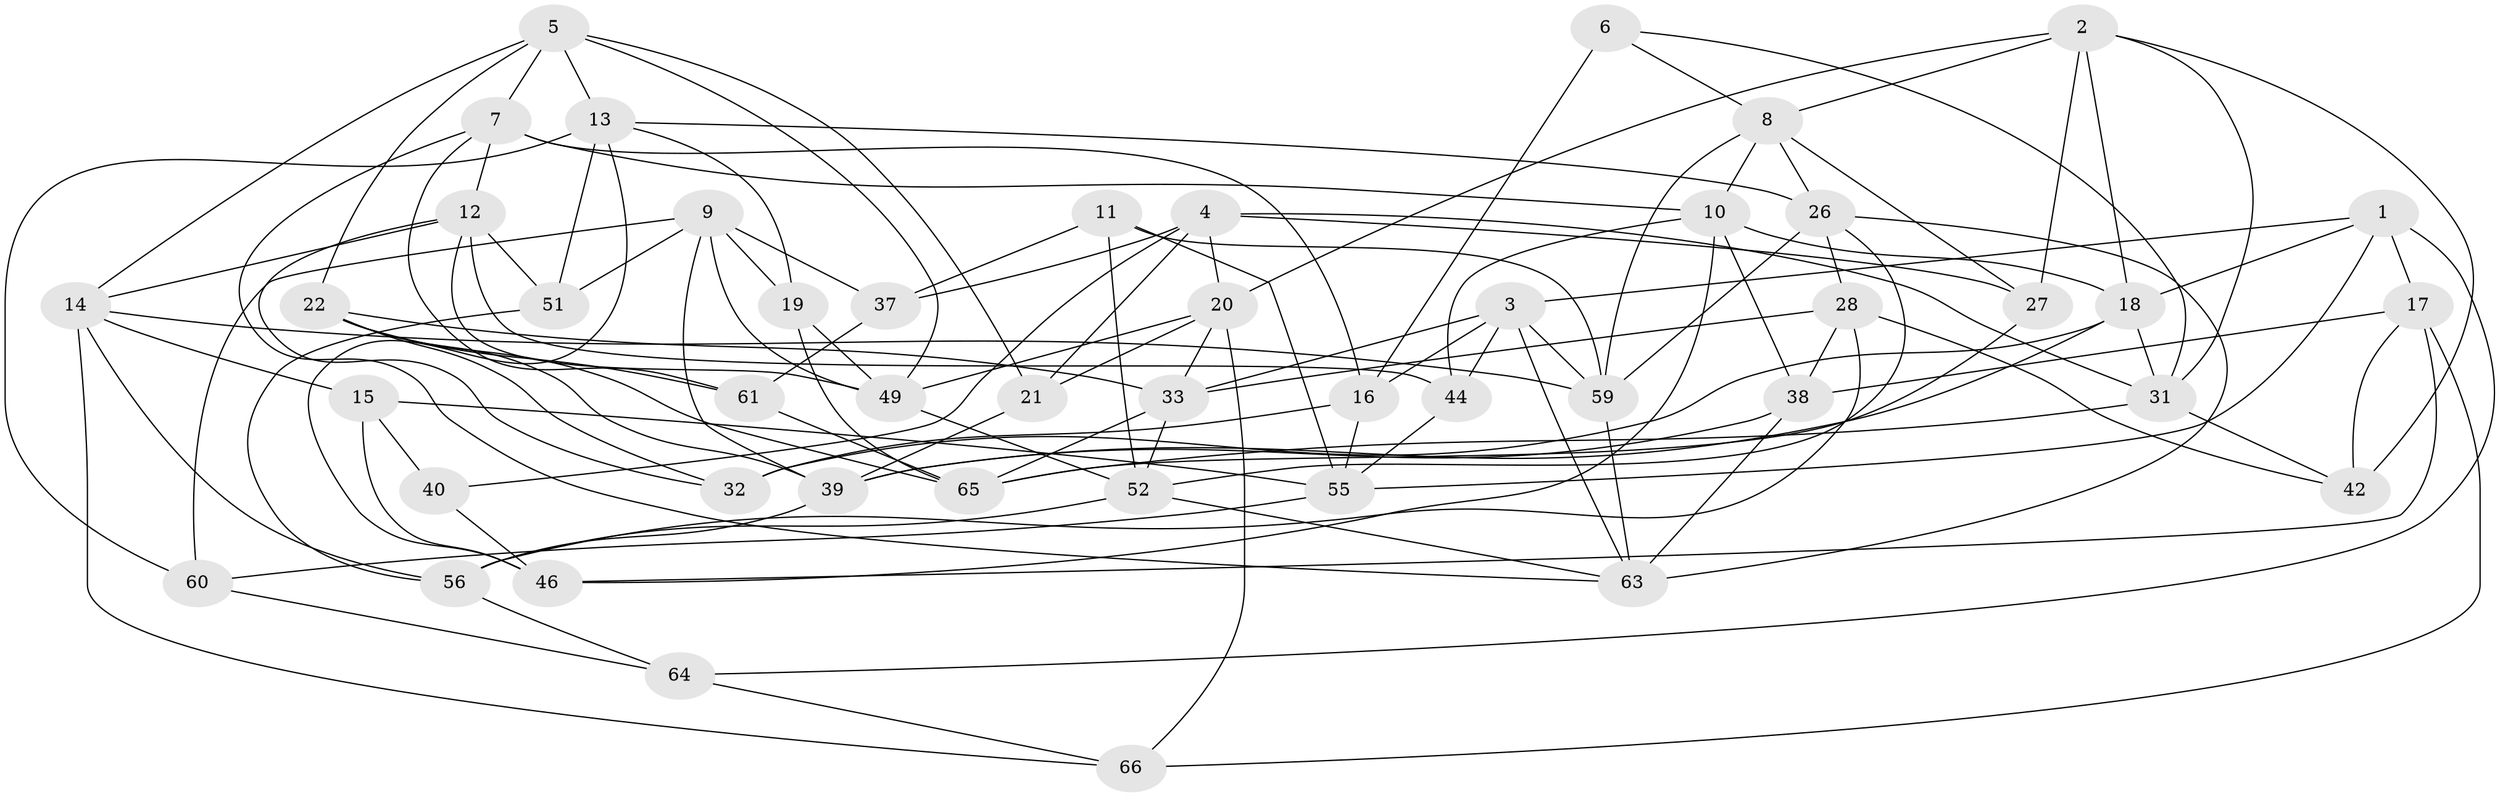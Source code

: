 // original degree distribution, {4: 1.0}
// Generated by graph-tools (version 1.1) at 2025/11/02/27/25 16:11:44]
// undirected, 47 vertices, 121 edges
graph export_dot {
graph [start="1"]
  node [color=gray90,style=filled];
  1 [super="+23"];
  2 [super="+48"];
  3 [super="+35"];
  4 [super="+34"];
  5 [super="+58"];
  6;
  7 [super="+75"];
  8 [super="+43"];
  9 [super="+54"];
  10 [super="+29"];
  11;
  12 [super="+45"];
  13 [super="+67"];
  14 [super="+76"];
  15;
  16 [super="+36"];
  17 [super="+24"];
  18 [super="+30"];
  19;
  20 [super="+69"];
  21;
  22 [super="+25"];
  26 [super="+74"];
  27;
  28 [super="+53"];
  31 [super="+41"];
  32;
  33 [super="+57"];
  37;
  38 [super="+50"];
  39 [super="+47"];
  40;
  42;
  44;
  46 [super="+62"];
  49 [super="+70"];
  51;
  52 [super="+72"];
  55 [super="+77"];
  56 [super="+68"];
  59 [super="+71"];
  60;
  61;
  63 [super="+73"];
  64;
  65 [super="+78"];
  66;
  1 -- 17 [weight=2];
  1 -- 18;
  1 -- 64;
  1 -- 3;
  1 -- 55;
  2 -- 42;
  2 -- 8;
  2 -- 27;
  2 -- 20;
  2 -- 31;
  2 -- 18;
  3 -- 44;
  3 -- 16;
  3 -- 33;
  3 -- 59;
  3 -- 63;
  4 -- 21;
  4 -- 20;
  4 -- 40;
  4 -- 27;
  4 -- 37;
  4 -- 31;
  5 -- 49;
  5 -- 7;
  5 -- 14;
  5 -- 21;
  5 -- 13;
  5 -- 22;
  6 -- 16 [weight=2];
  6 -- 8;
  6 -- 31;
  7 -- 61;
  7 -- 16;
  7 -- 12;
  7 -- 63;
  7 -- 10;
  8 -- 59;
  8 -- 27;
  8 -- 10;
  8 -- 26;
  9 -- 51;
  9 -- 39;
  9 -- 49;
  9 -- 19;
  9 -- 60;
  9 -- 37;
  10 -- 44;
  10 -- 18;
  10 -- 38;
  10 -- 46;
  11 -- 52;
  11 -- 37;
  11 -- 59;
  11 -- 55;
  12 -- 51;
  12 -- 44;
  12 -- 32;
  12 -- 49;
  12 -- 14;
  13 -- 46;
  13 -- 19;
  13 -- 60;
  13 -- 26;
  13 -- 51;
  14 -- 66;
  14 -- 56;
  14 -- 15;
  14 -- 59;
  15 -- 40;
  15 -- 46;
  15 -- 55;
  16 -- 55;
  16 -- 32;
  17 -- 42;
  17 -- 66;
  17 -- 38;
  17 -- 46;
  18 -- 32;
  18 -- 39;
  18 -- 31;
  19 -- 65;
  19 -- 49;
  20 -- 49;
  20 -- 66;
  20 -- 21;
  20 -- 33;
  21 -- 39;
  22 -- 39;
  22 -- 65;
  22 -- 32;
  22 -- 33;
  22 -- 61;
  26 -- 28;
  26 -- 52;
  26 -- 59;
  26 -- 63;
  27 -- 65;
  28 -- 42;
  28 -- 56;
  28 -- 38 [weight=2];
  28 -- 33;
  31 -- 42;
  31 -- 65;
  33 -- 65;
  33 -- 52;
  37 -- 61;
  38 -- 39;
  38 -- 63;
  39 -- 56;
  40 -- 46 [weight=2];
  44 -- 55;
  49 -- 52;
  51 -- 56;
  52 -- 56;
  52 -- 63;
  55 -- 60;
  56 -- 64;
  59 -- 63;
  60 -- 64;
  61 -- 65;
  64 -- 66;
}
